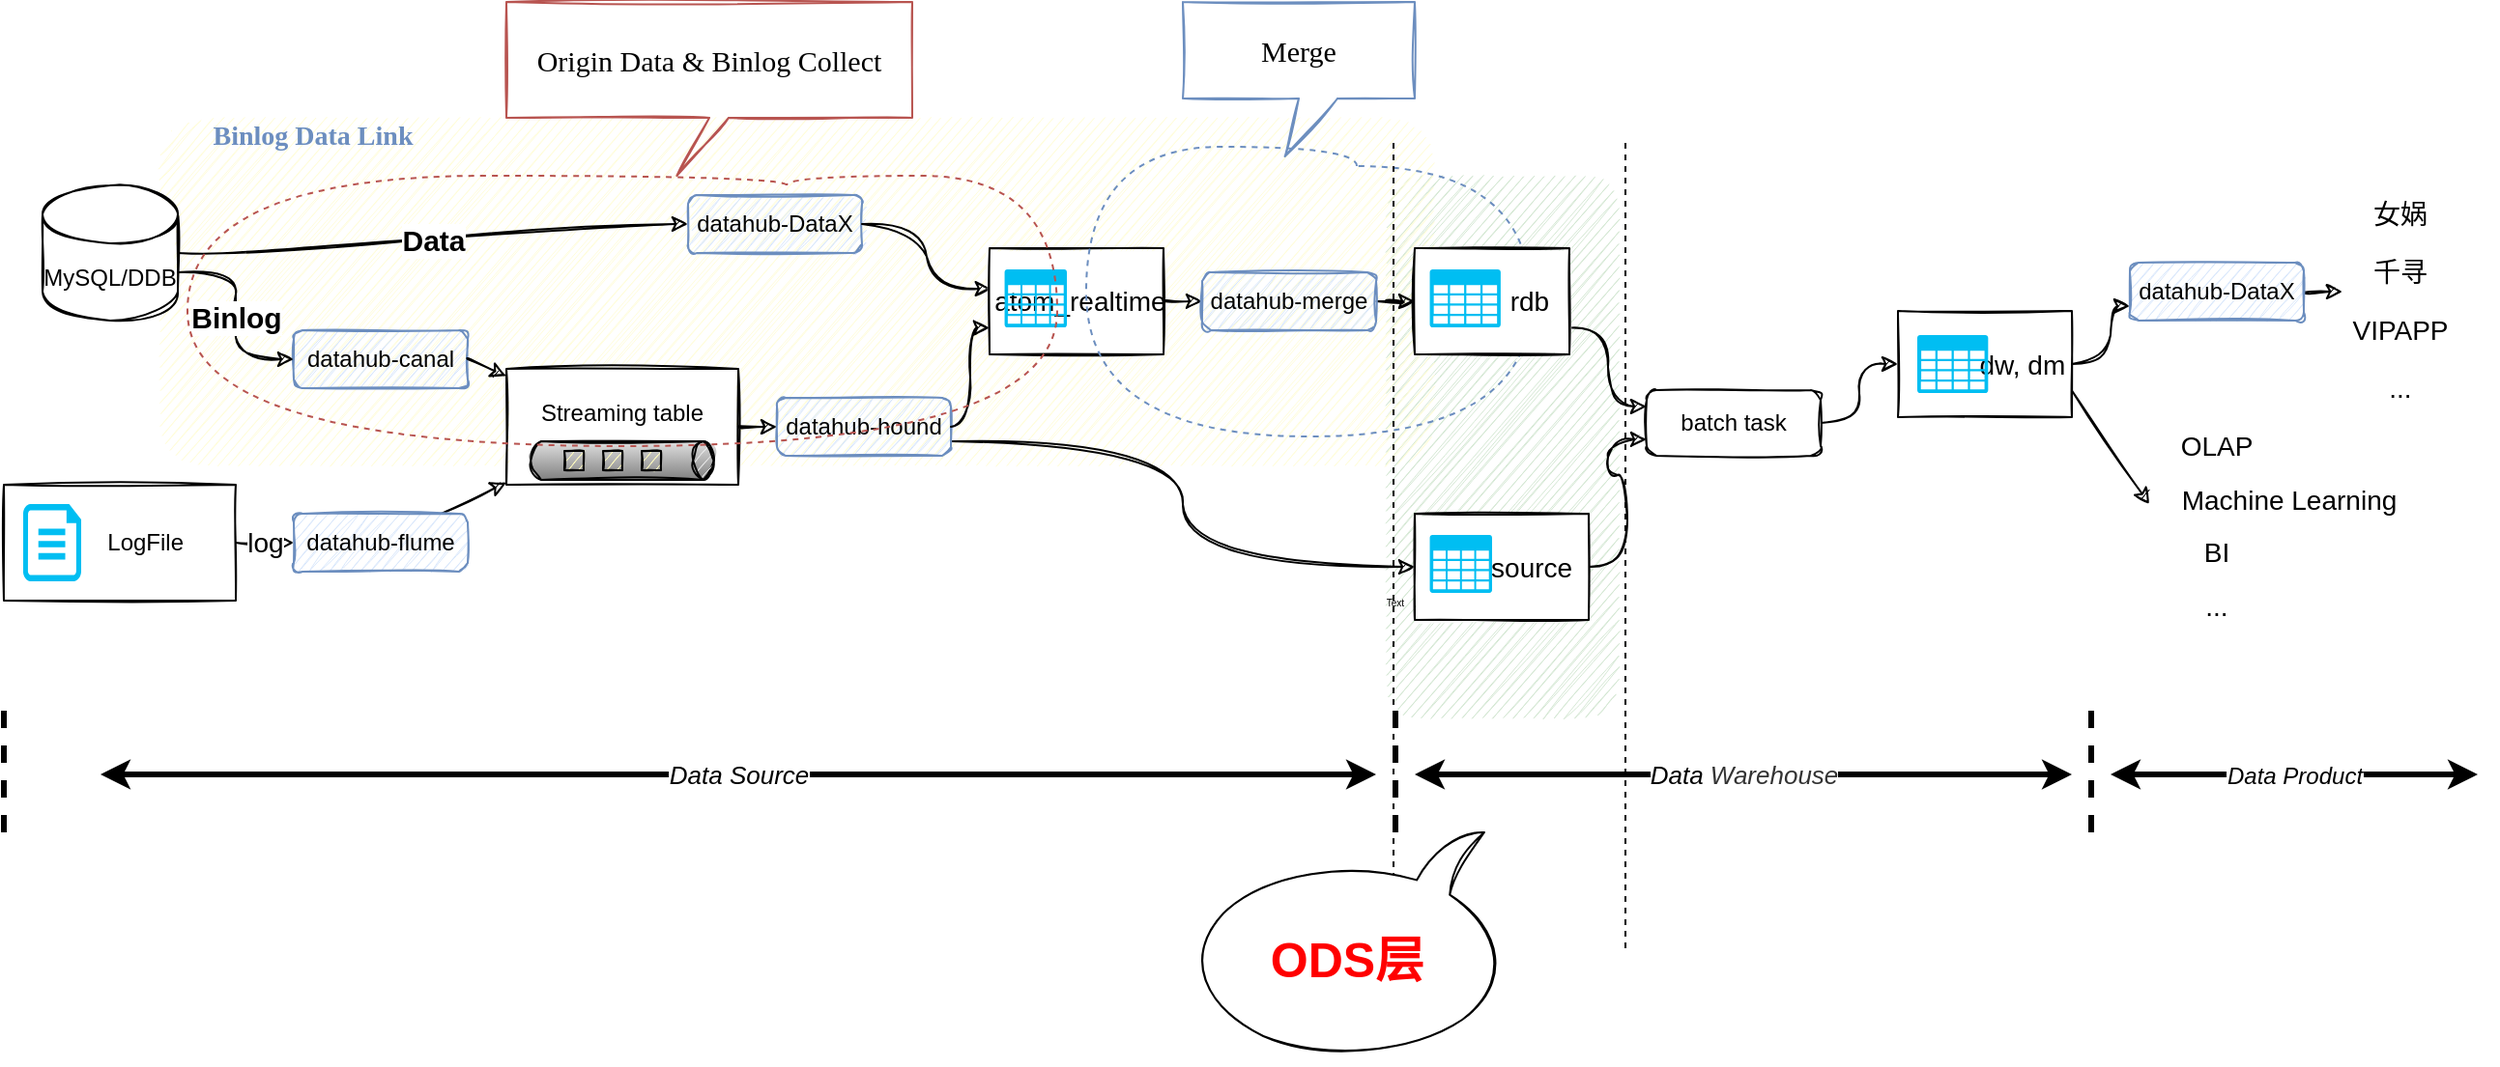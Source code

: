 <mxfile version="14.4.3" type="github">
  <diagram id="qz0148A9nYeaI9-SU-Dp" name="Page-1">
    <mxGraphModel dx="946" dy="534" grid="1" gridSize="10" guides="1" tooltips="1" connect="1" arrows="1" fold="1" page="1" pageScale="1" pageWidth="827" pageHeight="1169" math="0" shadow="0">
      <root>
        <mxCell id="0" />
        <mxCell id="1" parent="0" />
        <mxCell id="RdsjxUBlp0E3RcVn7l6k-1" value="" style="rounded=1;whiteSpace=wrap;html=1;fontSize=13;fillColor=#d5e8d4;shadow=0;sketch=1;strokeColor=none;" vertex="1" parent="1">
          <mxGeometry x="775" y="99.63" width="120" height="280.75" as="geometry" />
        </mxCell>
        <mxCell id="RdsjxUBlp0E3RcVn7l6k-2" value="" style="rounded=1;whiteSpace=wrap;html=1;shadow=0;sketch=1;fillColor=#FFFDDB;strokeColor=none;" vertex="1" parent="1">
          <mxGeometry x="140" y="70" width="660" height="180" as="geometry" />
        </mxCell>
        <mxCell id="RdsjxUBlp0E3RcVn7l6k-3" value="MySQL/DDB" style="shape=cylinder3;whiteSpace=wrap;html=1;boundedLbl=1;backgroundOutline=1;size=15;sketch=1;" vertex="1" parent="1">
          <mxGeometry x="80" y="105" width="70" height="70" as="geometry" />
        </mxCell>
        <mxCell id="RdsjxUBlp0E3RcVn7l6k-4" value="datahub-canal" style="rounded=1;whiteSpace=wrap;html=1;sketch=1;fillColor=#dae8fc;strokeColor=#6c8ebf;" vertex="1" parent="1">
          <mxGeometry x="210" y="180" width="90" height="30" as="geometry" />
        </mxCell>
        <mxCell id="RdsjxUBlp0E3RcVn7l6k-5" style="edgeStyle=orthogonalEdgeStyle;rounded=0;orthogonalLoop=1;jettySize=auto;html=1;exitX=1;exitY=0.75;exitDx=0;exitDy=0;entryX=0;entryY=0.5;entryDx=0;entryDy=0;sketch=1;curved=1;" edge="1" parent="1" source="RdsjxUBlp0E3RcVn7l6k-6" target="RdsjxUBlp0E3RcVn7l6k-63">
          <mxGeometry relative="1" as="geometry" />
        </mxCell>
        <mxCell id="RdsjxUBlp0E3RcVn7l6k-6" value="&lt;div&gt;datahub-hound&lt;/div&gt;" style="rounded=1;whiteSpace=wrap;html=1;sketch=1;fillColor=#dae8fc;strokeColor=#6c8ebf;" vertex="1" parent="1">
          <mxGeometry x="460" y="215" width="90" height="30" as="geometry" />
        </mxCell>
        <mxCell id="RdsjxUBlp0E3RcVn7l6k-7" value="datahub-DataX" style="rounded=1;whiteSpace=wrap;html=1;sketch=1;fillColor=#dae8fc;strokeColor=#6c8ebf;" vertex="1" parent="1">
          <mxGeometry x="414" y="110" width="90" height="30" as="geometry" />
        </mxCell>
        <mxCell id="RdsjxUBlp0E3RcVn7l6k-8" value="" style="endArrow=classic;html=1;entryX=0;entryY=0.5;entryDx=0;entryDy=0;exitX=1;exitY=0;exitDx=0;exitDy=45;exitPerimeter=0;sketch=1;edgeStyle=entityRelationEdgeStyle;curved=1;" edge="1" parent="1" source="RdsjxUBlp0E3RcVn7l6k-3" target="RdsjxUBlp0E3RcVn7l6k-4">
          <mxGeometry relative="1" as="geometry">
            <mxPoint x="90" y="155" as="sourcePoint" />
            <mxPoint x="190" y="155" as="targetPoint" />
          </mxGeometry>
        </mxCell>
        <mxCell id="RdsjxUBlp0E3RcVn7l6k-9" value="Binlog" style="edgeLabel;resizable=0;html=1;align=center;verticalAlign=middle;sketch=1;fontStyle=1;fontSize=15;" connectable="0" vertex="1" parent="RdsjxUBlp0E3RcVn7l6k-8">
          <mxGeometry relative="1" as="geometry" />
        </mxCell>
        <mxCell id="RdsjxUBlp0E3RcVn7l6k-10" value="" style="endArrow=classic;html=1;exitX=1;exitY=0.5;exitDx=0;exitDy=0;sketch=1;curved=1;" edge="1" parent="1" source="RdsjxUBlp0E3RcVn7l6k-4" target="RdsjxUBlp0E3RcVn7l6k-28">
          <mxGeometry relative="1" as="geometry">
            <mxPoint x="270" y="195" as="sourcePoint" />
            <mxPoint x="318" y="195" as="targetPoint" />
          </mxGeometry>
        </mxCell>
        <mxCell id="RdsjxUBlp0E3RcVn7l6k-11" value="&lt;span style=&quot;color: rgba(0 , 0 , 0 , 0) ; font-family: monospace ; font-size: 0px ; background-color: rgb(248 , 249 , 250)&quot;&gt;%3CmxGraphModel%3E%3Croot%3E%3CmxCell%20id%3D%220%22%2F%3E%3CmxCell%20id%3D%221%22%20parent%3D%220%22%2F%3E%3CmxCell%20id%3D%222%22%20value%3D%22Binlog%22%20style%3D%22edgeLabel%3Bresizable%3D0%3Bhtml%3D1%3Balign%3Dcenter%3BverticalAlign%3Dmiddle%3Bsketch%3D1%3BfontStyle%3D1%3BfontSize%3D15%3B%22%20connectable%3D%220%22%20vertex%3D%221%22%20parent%3D%221%22%3E%3CmxGeometry%20x%3D%22180%22%20y%3D%22173%22%20as%3D%22geometry%22%2F%3E%3C%2FmxCell%3E%3C%2Froot%3E%3C%2FmxGraphModel%3E&lt;/span&gt;" style="edgeLabel;html=1;align=center;verticalAlign=middle;resizable=0;points=[];fontSize=15;" vertex="1" connectable="0" parent="RdsjxUBlp0E3RcVn7l6k-10">
          <mxGeometry x="-0.041" y="-1" relative="1" as="geometry">
            <mxPoint as="offset" />
          </mxGeometry>
        </mxCell>
        <mxCell id="RdsjxUBlp0E3RcVn7l6k-12" value="&lt;span style=&quot;color: rgba(0 , 0 , 0 , 0) ; font-family: monospace ; font-size: 0px ; background-color: rgb(248 , 249 , 250)&quot;&gt;%3CmxGraphModel%3E%3Croot%3E%3CmxCell%20id%3D%220%22%2F%3E%3CmxCell%20id%3D%221%22%20parent%3D%220%22%2F%3E%3CmxCell%20id%3D%222%22%20value%3D%22Binlog%22%20style%3D%22edgeLabel%3Bresizable%3D0%3Bhtml%3D1%3Balign%3Dcenter%3BverticalAlign%3Dmiddle%3Bsketch%3D1%3BfontStyle%3D1%3BfontSize%3D15%3B%22%20connectable%3D%220%22%20vertex%3D%221%22%20parent%3D%221%22%3E%3CmxGeometry%20x%3D%22180%22%20y%3D%22173%22%20as%3D%22geometry%22%2F%3E%3C%2FmxCell%3E%3C%2Froot%3E%3C%2FmxGraphModel%3EBinlog&lt;/span&gt;" style="edgeLabel;html=1;align=center;verticalAlign=middle;resizable=0;points=[];fontSize=15;" vertex="1" connectable="0" parent="RdsjxUBlp0E3RcVn7l6k-10">
          <mxGeometry x="-0.281" y="-2" relative="1" as="geometry">
            <mxPoint y="1" as="offset" />
          </mxGeometry>
        </mxCell>
        <mxCell id="RdsjxUBlp0E3RcVn7l6k-13" value="" style="endArrow=classic;html=1;entryX=0;entryY=0.5;entryDx=0;entryDy=0;sketch=1;curved=1;" edge="1" parent="1" source="RdsjxUBlp0E3RcVn7l6k-28" target="RdsjxUBlp0E3RcVn7l6k-6">
          <mxGeometry relative="1" as="geometry">
            <mxPoint x="413.24" y="195" as="sourcePoint" />
            <mxPoint x="461.24" y="265" as="targetPoint" />
          </mxGeometry>
        </mxCell>
        <mxCell id="RdsjxUBlp0E3RcVn7l6k-14" value="" style="endArrow=classic;html=1;entryX=0;entryY=0.5;entryDx=0;entryDy=0;exitX=1;exitY=0.5;exitDx=0;exitDy=0;exitPerimeter=0;sketch=1;edgeStyle=entityRelationEdgeStyle;elbow=vertical;curved=1;" edge="1" parent="1" source="RdsjxUBlp0E3RcVn7l6k-3" target="RdsjxUBlp0E3RcVn7l6k-7">
          <mxGeometry relative="1" as="geometry">
            <mxPoint x="120" y="160" as="sourcePoint" />
            <mxPoint x="190" y="205" as="targetPoint" />
          </mxGeometry>
        </mxCell>
        <mxCell id="RdsjxUBlp0E3RcVn7l6k-15" value="Data" style="edgeLabel;resizable=0;html=1;align=center;verticalAlign=middle;sketch=1;fontStyle=1;fontSize=15;" connectable="0" vertex="1" parent="RdsjxUBlp0E3RcVn7l6k-14">
          <mxGeometry relative="1" as="geometry" />
        </mxCell>
        <mxCell id="RdsjxUBlp0E3RcVn7l6k-16" style="rounded=0;orthogonalLoop=1;jettySize=auto;html=1;entryX=0;entryY=0.5;entryDx=0;entryDy=0;sketch=1;curved=1;" edge="1" parent="1" source="RdsjxUBlp0E3RcVn7l6k-31" target="RdsjxUBlp0E3RcVn7l6k-20">
          <mxGeometry relative="1" as="geometry">
            <mxPoint x="690" y="175" as="sourcePoint" />
          </mxGeometry>
        </mxCell>
        <mxCell id="RdsjxUBlp0E3RcVn7l6k-17" value="" style="endArrow=classic;html=1;exitX=1;exitY=0.5;exitDx=0;exitDy=0;sketch=1;edgeStyle=entityRelationEdgeStyle;curved=1;entryX=0.01;entryY=0.382;entryDx=0;entryDy=0;entryPerimeter=0;" edge="1" parent="1" source="RdsjxUBlp0E3RcVn7l6k-7" target="RdsjxUBlp0E3RcVn7l6k-31">
          <mxGeometry width="50" height="50" relative="1" as="geometry">
            <mxPoint x="520" y="25" as="sourcePoint" />
            <mxPoint x="613.18" y="153.787" as="targetPoint" />
          </mxGeometry>
        </mxCell>
        <mxCell id="RdsjxUBlp0E3RcVn7l6k-18" value="" style="endArrow=classic;html=1;exitX=1;exitY=0.5;exitDx=0;exitDy=0;sketch=1;edgeStyle=orthogonalEdgeStyle;curved=1;entryX=0;entryY=0.75;entryDx=0;entryDy=0;" edge="1" parent="1" source="RdsjxUBlp0E3RcVn7l6k-6" target="RdsjxUBlp0E3RcVn7l6k-31">
          <mxGeometry width="50" height="50" relative="1" as="geometry">
            <mxPoint x="524" y="110" as="sourcePoint" />
            <mxPoint x="613.18" y="196.213" as="targetPoint" />
          </mxGeometry>
        </mxCell>
        <mxCell id="RdsjxUBlp0E3RcVn7l6k-19" style="rounded=0;orthogonalLoop=1;jettySize=auto;html=1;sketch=1;curved=1;edgeStyle=orthogonalEdgeStyle;" edge="1" parent="1" source="RdsjxUBlp0E3RcVn7l6k-20" target="RdsjxUBlp0E3RcVn7l6k-66">
          <mxGeometry relative="1" as="geometry">
            <mxPoint x="840" y="167.5" as="targetPoint" />
          </mxGeometry>
        </mxCell>
        <mxCell id="RdsjxUBlp0E3RcVn7l6k-20" value="&lt;div&gt;datahub-merge&lt;/div&gt;" style="rounded=1;whiteSpace=wrap;html=1;sketch=1;fillColor=#dae8fc;strokeColor=#6c8ebf;" vertex="1" parent="1">
          <mxGeometry x="680" y="150" width="90" height="30" as="geometry" />
        </mxCell>
        <mxCell id="RdsjxUBlp0E3RcVn7l6k-21" style="edgeStyle=none;rounded=0;orthogonalLoop=1;jettySize=auto;html=1;fontSize=14;sketch=1;" edge="1" parent="1" source="RdsjxUBlp0E3RcVn7l6k-26" target="RdsjxUBlp0E3RcVn7l6k-28">
          <mxGeometry relative="1" as="geometry">
            <mxPoint x="350" y="230" as="targetPoint" />
            <mxPoint x="330" y="290" as="sourcePoint" />
          </mxGeometry>
        </mxCell>
        <mxCell id="RdsjxUBlp0E3RcVn7l6k-22" value="" style="group;sketch=1;" vertex="1" connectable="0" parent="1">
          <mxGeometry x="60" y="260" width="120" height="60" as="geometry" />
        </mxCell>
        <mxCell id="RdsjxUBlp0E3RcVn7l6k-23" value="&amp;nbsp; &amp;nbsp; &amp;nbsp; &amp;nbsp; LogFile" style="rounded=0;whiteSpace=wrap;html=1;sketch=1;" vertex="1" parent="RdsjxUBlp0E3RcVn7l6k-22">
          <mxGeometry width="120" height="60" as="geometry" />
        </mxCell>
        <mxCell id="RdsjxUBlp0E3RcVn7l6k-24" value="" style="verticalLabelPosition=bottom;html=1;verticalAlign=top;align=center;strokeColor=none;fillColor=#00BEF2;shape=mxgraph.azure.cloud_services_configuration_file;pointerEvents=1;sketch=0;" vertex="1" parent="RdsjxUBlp0E3RcVn7l6k-22">
          <mxGeometry x="10" y="10" width="30" height="40" as="geometry" />
        </mxCell>
        <mxCell id="RdsjxUBlp0E3RcVn7l6k-25" value="log" style="edgeStyle=none;rounded=0;orthogonalLoop=1;jettySize=auto;html=1;fontSize=14;sketch=1;" edge="1" parent="1" source="RdsjxUBlp0E3RcVn7l6k-23" target="RdsjxUBlp0E3RcVn7l6k-26">
          <mxGeometry relative="1" as="geometry">
            <mxPoint x="210" y="290" as="targetPoint" />
          </mxGeometry>
        </mxCell>
        <mxCell id="RdsjxUBlp0E3RcVn7l6k-26" value="datahub-flume" style="rounded=1;whiteSpace=wrap;html=1;sketch=1;fillColor=#dae8fc;strokeColor=#6c8ebf;" vertex="1" parent="1">
          <mxGeometry x="210" y="275" width="90" height="30" as="geometry" />
        </mxCell>
        <mxCell id="RdsjxUBlp0E3RcVn7l6k-27" value="" style="group;sketch=1;" vertex="1" connectable="0" parent="1">
          <mxGeometry x="320" y="200" width="120" height="60" as="geometry" />
        </mxCell>
        <mxCell id="RdsjxUBlp0E3RcVn7l6k-28" value="Streaming table&lt;br&gt;&lt;br&gt;" style="rounded=0;whiteSpace=wrap;html=1;sketch=1;" vertex="1" parent="RdsjxUBlp0E3RcVn7l6k-27">
          <mxGeometry width="120" height="60" as="geometry" />
        </mxCell>
        <mxCell id="RdsjxUBlp0E3RcVn7l6k-29" value="" style="strokeWidth=1;outlineConnect=0;dashed=0;align=center;html=1;fontSize=8;shape=mxgraph.eip.dataChannel;verticalLabelPosition=bottom;labelBackgroundColor=#ffffff;verticalAlign=top;sketch=1;" vertex="1" parent="RdsjxUBlp0E3RcVn7l6k-27">
          <mxGeometry x="10" y="40" width="100" height="15" as="geometry" />
        </mxCell>
        <mxCell id="RdsjxUBlp0E3RcVn7l6k-30" value="" style="group;sketch=1;" vertex="1" connectable="0" parent="1">
          <mxGeometry x="570" y="137.5" width="100" height="55" as="geometry" />
        </mxCell>
        <mxCell id="RdsjxUBlp0E3RcVn7l6k-31" value="&lt;font style=&quot;font-size: 14px&quot;&gt;&amp;nbsp;atom_realtime&lt;/font&gt;" style="rounded=0;whiteSpace=wrap;html=1;sketch=1;" vertex="1" parent="RdsjxUBlp0E3RcVn7l6k-30">
          <mxGeometry width="90" height="55" as="geometry" />
        </mxCell>
        <mxCell id="RdsjxUBlp0E3RcVn7l6k-32" value="" style="verticalLabelPosition=bottom;html=1;verticalAlign=top;align=center;strokeColor=none;fillColor=#00BEF2;shape=mxgraph.azure.storage;pointerEvents=1;sketch=0;" vertex="1" parent="RdsjxUBlp0E3RcVn7l6k-30">
          <mxGeometry x="7.78" y="11" width="32.22" height="30" as="geometry" />
        </mxCell>
        <mxCell id="RdsjxUBlp0E3RcVn7l6k-33" style="edgeStyle=orthogonalEdgeStyle;curved=1;rounded=0;sketch=1;orthogonalLoop=1;jettySize=auto;html=1;exitX=1;exitY=0.5;exitDx=0;exitDy=0;entryX=0;entryY=0.5;entryDx=0;entryDy=0;" edge="1" parent="1" source="RdsjxUBlp0E3RcVn7l6k-34" target="RdsjxUBlp0E3RcVn7l6k-39">
          <mxGeometry relative="1" as="geometry" />
        </mxCell>
        <mxCell id="RdsjxUBlp0E3RcVn7l6k-34" value="batch task" style="rounded=1;whiteSpace=wrap;html=1;sketch=1;" vertex="1" parent="1">
          <mxGeometry x="910" y="211" width="90" height="34" as="geometry" />
        </mxCell>
        <mxCell id="RdsjxUBlp0E3RcVn7l6k-35" style="edgeStyle=orthogonalEdgeStyle;curved=1;rounded=0;sketch=1;orthogonalLoop=1;jettySize=auto;html=1;exitX=1;exitY=0.75;exitDx=0;exitDy=0;entryX=0;entryY=0.25;entryDx=0;entryDy=0;" edge="1" parent="1" source="RdsjxUBlp0E3RcVn7l6k-66" target="RdsjxUBlp0E3RcVn7l6k-34">
          <mxGeometry relative="1" as="geometry" />
        </mxCell>
        <mxCell id="RdsjxUBlp0E3RcVn7l6k-36" style="edgeStyle=orthogonalEdgeStyle;curved=1;rounded=0;sketch=1;orthogonalLoop=1;jettySize=auto;html=1;exitX=1;exitY=0.5;exitDx=0;exitDy=0;entryX=0;entryY=0.75;entryDx=0;entryDy=0;" edge="1" parent="1" source="RdsjxUBlp0E3RcVn7l6k-63" target="RdsjxUBlp0E3RcVn7l6k-34">
          <mxGeometry relative="1" as="geometry" />
        </mxCell>
        <mxCell id="RdsjxUBlp0E3RcVn7l6k-37" style="edgeStyle=orthogonalEdgeStyle;curved=1;rounded=0;sketch=1;orthogonalLoop=1;jettySize=auto;html=1;exitX=1;exitY=0.5;exitDx=0;exitDy=0;entryX=0;entryY=0.75;entryDx=0;entryDy=0;fontFamily=Comic Sans MS;fontSize=14;fontColor=#6C8EBF;" edge="1" parent="1" source="RdsjxUBlp0E3RcVn7l6k-39" target="RdsjxUBlp0E3RcVn7l6k-43">
          <mxGeometry relative="1" as="geometry" />
        </mxCell>
        <mxCell id="RdsjxUBlp0E3RcVn7l6k-38" style="rounded=0;sketch=1;orthogonalLoop=1;jettySize=auto;html=1;exitX=1;exitY=0.75;exitDx=0;exitDy=0;fontFamily=Helvetica;fontSize=14;fontColor=#000000;elbow=vertical;" edge="1" parent="1" source="RdsjxUBlp0E3RcVn7l6k-39">
          <mxGeometry relative="1" as="geometry">
            <mxPoint x="1170" y="270" as="targetPoint" />
          </mxGeometry>
        </mxCell>
        <mxCell id="RdsjxUBlp0E3RcVn7l6k-39" value="&lt;font style=&quot;font-size: 14px&quot;&gt;&amp;nbsp; &amp;nbsp; &amp;nbsp; &amp;nbsp; &amp;nbsp; dw, dm&lt;/font&gt;" style="rounded=0;whiteSpace=wrap;html=1;sketch=1;" vertex="1" parent="1">
          <mxGeometry x="1040" y="170" width="90" height="55" as="geometry" />
        </mxCell>
        <mxCell id="RdsjxUBlp0E3RcVn7l6k-40" value="" style="verticalLabelPosition=bottom;html=1;verticalAlign=top;align=center;strokeColor=none;fillColor=#00BEF2;shape=mxgraph.azure.storage;pointerEvents=1;sketch=0;" vertex="1" parent="1">
          <mxGeometry x="1049.998" y="182.5" width="36.667" height="30" as="geometry" />
        </mxCell>
        <mxCell id="RdsjxUBlp0E3RcVn7l6k-41" value="Binlog Data Link" style="text;html=1;strokeColor=none;fillColor=none;align=center;verticalAlign=middle;whiteSpace=wrap;rounded=0;sketch=1;fontSize=14;fontFamily=Comic Sans MS;fontStyle=1;fontColor=#6C8EBF;" vertex="1" parent="1">
          <mxGeometry x="150" y="70" width="140" height="20" as="geometry" />
        </mxCell>
        <mxCell id="RdsjxUBlp0E3RcVn7l6k-42" style="edgeStyle=orthogonalEdgeStyle;curved=1;rounded=0;sketch=1;orthogonalLoop=1;jettySize=auto;html=1;exitX=1;exitY=0.5;exitDx=0;exitDy=0;fontFamily=Helvetica;fontSize=14;fontColor=#000000;" edge="1" parent="1" source="RdsjxUBlp0E3RcVn7l6k-43">
          <mxGeometry relative="1" as="geometry">
            <mxPoint x="1270" y="160" as="targetPoint" />
          </mxGeometry>
        </mxCell>
        <mxCell id="RdsjxUBlp0E3RcVn7l6k-43" value="datahub-DataX" style="rounded=1;whiteSpace=wrap;html=1;sketch=1;fillColor=#dae8fc;strokeColor=#6c8ebf;" vertex="1" parent="1">
          <mxGeometry x="1160" y="145" width="90" height="30" as="geometry" />
        </mxCell>
        <mxCell id="RdsjxUBlp0E3RcVn7l6k-44" value="女娲" style="text;html=1;strokeColor=none;fillColor=none;align=center;verticalAlign=middle;whiteSpace=wrap;rounded=0;sketch=1;fontFamily=Helvetica;fontSize=14;" vertex="1" parent="1">
          <mxGeometry x="1280" y="110" width="40" height="20" as="geometry" />
        </mxCell>
        <mxCell id="RdsjxUBlp0E3RcVn7l6k-45" value="千寻" style="text;html=1;strokeColor=none;fillColor=none;align=center;verticalAlign=middle;whiteSpace=wrap;rounded=0;sketch=1;fontFamily=Helvetica;fontSize=14;" vertex="1" parent="1">
          <mxGeometry x="1280" y="140" width="40" height="20" as="geometry" />
        </mxCell>
        <mxCell id="RdsjxUBlp0E3RcVn7l6k-46" value="VIPAPP" style="text;html=1;strokeColor=none;fillColor=none;align=center;verticalAlign=middle;whiteSpace=wrap;rounded=0;sketch=1;fontFamily=Helvetica;fontSize=14;" vertex="1" parent="1">
          <mxGeometry x="1280" y="170" width="40" height="20" as="geometry" />
        </mxCell>
        <mxCell id="RdsjxUBlp0E3RcVn7l6k-47" value="..." style="text;html=1;strokeColor=none;fillColor=none;align=center;verticalAlign=middle;whiteSpace=wrap;rounded=0;sketch=1;fontFamily=Helvetica;fontSize=14;" vertex="1" parent="1">
          <mxGeometry x="1280" y="200" width="40" height="20" as="geometry" />
        </mxCell>
        <mxCell id="RdsjxUBlp0E3RcVn7l6k-48" value="OLAP" style="text;html=1;strokeColor=none;fillColor=none;align=center;verticalAlign=middle;whiteSpace=wrap;rounded=0;sketch=1;fontFamily=Helvetica;fontSize=14;" vertex="1" parent="1">
          <mxGeometry x="1185" y="230" width="40" height="20" as="geometry" />
        </mxCell>
        <mxCell id="RdsjxUBlp0E3RcVn7l6k-49" value="Machine Learning" style="text;html=1;strokeColor=none;fillColor=none;align=center;verticalAlign=middle;whiteSpace=wrap;rounded=0;sketch=1;fontFamily=Helvetica;fontSize=14;" vertex="1" parent="1">
          <mxGeometry x="1185" y="258" width="115" height="20" as="geometry" />
        </mxCell>
        <mxCell id="RdsjxUBlp0E3RcVn7l6k-50" value="BI" style="text;html=1;strokeColor=none;fillColor=none;align=center;verticalAlign=middle;whiteSpace=wrap;rounded=0;sketch=1;fontFamily=Helvetica;fontSize=14;" vertex="1" parent="1">
          <mxGeometry x="1185" y="285" width="40" height="20" as="geometry" />
        </mxCell>
        <mxCell id="RdsjxUBlp0E3RcVn7l6k-51" value="..." style="text;html=1;strokeColor=none;fillColor=none;align=center;verticalAlign=middle;whiteSpace=wrap;rounded=0;sketch=1;fontFamily=Helvetica;fontSize=14;" vertex="1" parent="1">
          <mxGeometry x="1185" y="312.5" width="40" height="20" as="geometry" />
        </mxCell>
        <mxCell id="RdsjxUBlp0E3RcVn7l6k-52" value="" style="endArrow=none;dashed=1;html=1;edgeStyle=orthogonalEdgeStyle;curved=1;fillColor=#f8cecc;strokeColor=#b85450;" edge="1" parent="1">
          <mxGeometry width="50" height="50" relative="1" as="geometry">
            <mxPoint x="465" y="105" as="sourcePoint" />
            <mxPoint x="465" y="105" as="targetPoint" />
            <Array as="points">
              <mxPoint x="465" y="100" />
              <mxPoint x="155" y="100" />
              <mxPoint x="155" y="240" />
              <mxPoint x="605" y="240" />
              <mxPoint x="605" y="100" />
              <mxPoint x="465" y="100" />
            </Array>
          </mxGeometry>
        </mxCell>
        <mxCell id="RdsjxUBlp0E3RcVn7l6k-53" value="&lt;font face=&quot;Comic Sans MS&quot;&gt;Origin Data &amp;amp; Binlog Collect&lt;/font&gt;" style="shape=callout;whiteSpace=wrap;html=1;perimeter=calloutPerimeter;shadow=0;sketch=1;fontSize=15;position2=0.42;base=10;strokeColor=#b85450;fillColor=none;" vertex="1" parent="1">
          <mxGeometry x="320" y="10" width="210" height="90" as="geometry" />
        </mxCell>
        <mxCell id="RdsjxUBlp0E3RcVn7l6k-54" value="&lt;font face=&quot;Comic Sans MS&quot;&gt;Merge&lt;/font&gt;" style="shape=callout;whiteSpace=wrap;html=1;perimeter=calloutPerimeter;shadow=0;sketch=1;strokeColor=#6c8ebf;fontSize=15;position2=0.44;fillColor=none;" vertex="1" parent="1">
          <mxGeometry x="670" y="10" width="120" height="80" as="geometry" />
        </mxCell>
        <mxCell id="RdsjxUBlp0E3RcVn7l6k-55" value="" style="endArrow=none;dashed=1;html=1;strokeColor=#6c8ebf;fontSize=15;edgeStyle=orthogonalEdgeStyle;curved=1;fillColor=#dae8fc;" edge="1" parent="1">
          <mxGeometry width="50" height="50" relative="1" as="geometry">
            <mxPoint x="760" y="95" as="sourcePoint" />
            <mxPoint x="760" y="95" as="targetPoint" />
            <Array as="points">
              <mxPoint x="760" y="85" />
              <mxPoint x="620" y="85" />
              <mxPoint x="620" y="235" />
              <mxPoint x="850" y="235" />
              <mxPoint x="850" y="95" />
            </Array>
          </mxGeometry>
        </mxCell>
        <mxCell id="RdsjxUBlp0E3RcVn7l6k-56" value="" style="endArrow=none;dashed=1;html=1;strokeWidth=3;" edge="1" parent="1">
          <mxGeometry width="50" height="50" relative="1" as="geometry">
            <mxPoint x="60" y="440" as="sourcePoint" />
            <mxPoint x="60" y="370" as="targetPoint" />
          </mxGeometry>
        </mxCell>
        <mxCell id="RdsjxUBlp0E3RcVn7l6k-57" value="" style="endArrow=none;dashed=1;html=1;strokeWidth=3;" edge="1" parent="1">
          <mxGeometry width="50" height="50" relative="1" as="geometry">
            <mxPoint x="780" y="440" as="sourcePoint" />
            <mxPoint x="780" y="370" as="targetPoint" />
          </mxGeometry>
        </mxCell>
        <mxCell id="RdsjxUBlp0E3RcVn7l6k-58" value="" style="endArrow=none;dashed=1;html=1;strokeWidth=3;" edge="1" parent="1">
          <mxGeometry width="50" height="50" relative="1" as="geometry">
            <mxPoint x="1140" y="440" as="sourcePoint" />
            <mxPoint x="1140" y="370" as="targetPoint" />
          </mxGeometry>
        </mxCell>
        <mxCell id="RdsjxUBlp0E3RcVn7l6k-59" value="Data Source" style="endArrow=classic;startArrow=classic;html=1;strokeWidth=3;fontSize=13;fontStyle=2" edge="1" parent="1">
          <mxGeometry width="50" height="50" relative="1" as="geometry">
            <mxPoint x="110" y="410" as="sourcePoint" />
            <mxPoint x="770" y="410" as="targetPoint" />
          </mxGeometry>
        </mxCell>
        <mxCell id="RdsjxUBlp0E3RcVn7l6k-60" value="Data&amp;nbsp;&lt;span style=&quot;color: rgb(51, 51, 51); font-family: arial, sans-serif;&quot;&gt;Warehouse&lt;/span&gt;" style="endArrow=classic;startArrow=classic;html=1;strokeWidth=3;fontSize=13;fontStyle=2" edge="1" parent="1">
          <mxGeometry width="50" height="50" relative="1" as="geometry">
            <mxPoint x="790" y="410" as="sourcePoint" />
            <mxPoint x="1130" y="410" as="targetPoint" />
          </mxGeometry>
        </mxCell>
        <mxCell id="RdsjxUBlp0E3RcVn7l6k-61" value="&lt;font style=&quot;font-size: 12px&quot;&gt;Data &lt;span style=&quot;font-family: &amp;#34;verdana&amp;#34; , &amp;#34;geneva&amp;#34; , sans-serif&quot;&gt;Product&lt;/span&gt;&lt;br&gt;&lt;/font&gt;" style="endArrow=classic;startArrow=classic;html=1;strokeWidth=3;fontSize=13;fontStyle=2" edge="1" parent="1">
          <mxGeometry width="50" height="50" relative="1" as="geometry">
            <mxPoint x="1150" y="410" as="sourcePoint" />
            <mxPoint x="1340.0" y="410" as="targetPoint" />
          </mxGeometry>
        </mxCell>
        <mxCell id="RdsjxUBlp0E3RcVn7l6k-62" value="" style="group" vertex="1" connectable="0" parent="1">
          <mxGeometry x="790" y="275" width="90" height="55" as="geometry" />
        </mxCell>
        <mxCell id="RdsjxUBlp0E3RcVn7l6k-63" value="&lt;font style=&quot;font-size: 14px&quot;&gt;&amp;nbsp; &amp;nbsp; &amp;nbsp; &amp;nbsp; source&lt;/font&gt;" style="rounded=0;whiteSpace=wrap;html=1;sketch=1;" vertex="1" parent="RdsjxUBlp0E3RcVn7l6k-62">
          <mxGeometry width="90" height="55" as="geometry" />
        </mxCell>
        <mxCell id="RdsjxUBlp0E3RcVn7l6k-64" value="" style="verticalLabelPosition=bottom;html=1;verticalAlign=top;align=center;strokeColor=none;fillColor=#00BEF2;shape=mxgraph.azure.storage;pointerEvents=1;sketch=0;" vertex="1" parent="RdsjxUBlp0E3RcVn7l6k-62">
          <mxGeometry x="7.78" y="11" width="32.22" height="30" as="geometry" />
        </mxCell>
        <mxCell id="RdsjxUBlp0E3RcVn7l6k-65" value="" style="group" vertex="1" connectable="0" parent="1">
          <mxGeometry x="790" y="137.5" width="80" height="55" as="geometry" />
        </mxCell>
        <mxCell id="RdsjxUBlp0E3RcVn7l6k-66" value="&lt;font style=&quot;font-size: 14px&quot;&gt;&amp;nbsp; &amp;nbsp; &amp;nbsp; &amp;nbsp; &amp;nbsp; rdb&lt;/font&gt;" style="rounded=0;whiteSpace=wrap;html=1;sketch=1;" vertex="1" parent="RdsjxUBlp0E3RcVn7l6k-65">
          <mxGeometry width="80" height="55" as="geometry" />
        </mxCell>
        <mxCell id="RdsjxUBlp0E3RcVn7l6k-67" value="" style="verticalLabelPosition=bottom;html=1;verticalAlign=top;align=center;strokeColor=none;fillColor=#00BEF2;shape=mxgraph.azure.storage;pointerEvents=1;sketch=0;" vertex="1" parent="RdsjxUBlp0E3RcVn7l6k-65">
          <mxGeometry x="7.778" y="11" width="36.667" height="30" as="geometry" />
        </mxCell>
        <mxCell id="RdsjxUBlp0E3RcVn7l6k-68" value="" style="endArrow=none;dashed=1;html=1;strokeWidth=1;" edge="1" parent="1">
          <mxGeometry width="50" height="50" relative="1" as="geometry">
            <mxPoint x="899" y="500" as="sourcePoint" />
            <mxPoint x="899" y="80" as="targetPoint" />
          </mxGeometry>
        </mxCell>
        <mxCell id="RdsjxUBlp0E3RcVn7l6k-69" value="" style="endArrow=none;dashed=1;html=1;strokeWidth=1;" edge="1" parent="1">
          <mxGeometry width="50" height="50" relative="1" as="geometry">
            <mxPoint x="779" y="500" as="sourcePoint" />
            <mxPoint x="779" y="80" as="targetPoint" />
          </mxGeometry>
        </mxCell>
        <mxCell id="RdsjxUBlp0E3RcVn7l6k-70" value="" style="whiteSpace=wrap;html=1;shape=mxgraph.basic.oval_callout;shadow=0;sketch=1;fontSize=5;rotation=-180;" vertex="1" parent="1">
          <mxGeometry x="670" y="440" width="170" height="120" as="geometry" />
        </mxCell>
        <mxCell id="RdsjxUBlp0E3RcVn7l6k-71" value="Text" style="text;html=1;strokeColor=none;fillColor=none;align=center;verticalAlign=middle;whiteSpace=wrap;rounded=0;shadow=0;sketch=1;fontSize=5;" vertex="1" parent="1">
          <mxGeometry x="760" y="310" width="40" height="20" as="geometry" />
        </mxCell>
        <mxCell id="RdsjxUBlp0E3RcVn7l6k-72" value="ODS层" style="text;html=1;strokeColor=none;fillColor=none;align=center;verticalAlign=middle;whiteSpace=wrap;rounded=0;shadow=0;sketch=1;fontSize=25;fontColor=#FF0000;fontStyle=1" vertex="1" parent="1">
          <mxGeometry x="690" y="490" width="130" height="30" as="geometry" />
        </mxCell>
      </root>
    </mxGraphModel>
  </diagram>
</mxfile>
